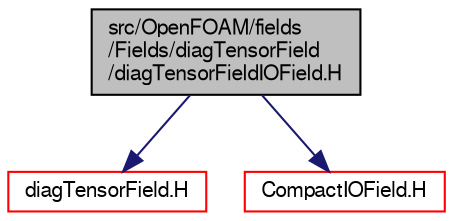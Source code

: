 digraph "src/OpenFOAM/fields/Fields/diagTensorField/diagTensorFieldIOField.H"
{
  bgcolor="transparent";
  edge [fontname="FreeSans",fontsize="10",labelfontname="FreeSans",labelfontsize="10"];
  node [fontname="FreeSans",fontsize="10",shape=record];
  Node0 [label="src/OpenFOAM/fields\l/Fields/diagTensorField\l/diagTensorFieldIOField.H",height=0.2,width=0.4,color="black", fillcolor="grey75", style="filled", fontcolor="black"];
  Node0 -> Node1 [color="midnightblue",fontsize="10",style="solid",fontname="FreeSans"];
  Node1 [label="diagTensorField.H",height=0.2,width=0.4,color="red",URL="$a09545.html"];
  Node0 -> Node102 [color="midnightblue",fontsize="10",style="solid",fontname="FreeSans"];
  Node102 [label="CompactIOField.H",height=0.2,width=0.4,color="red",URL="$a09011.html"];
}
